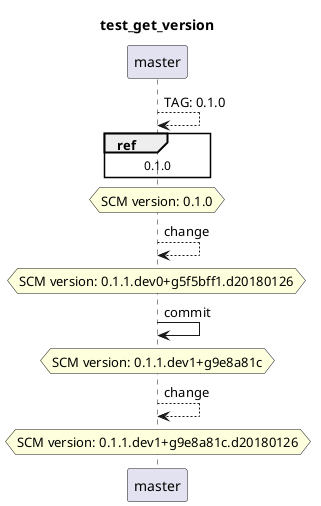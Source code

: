 @startuml
title test_get_version
skinparam ParticipantPadding 20
skinparam BoxPadding 10
participant master
master --> master: TAG: 0.1.0
ref over master: 0.1.0
hnote over master: SCM version: 0.1.0
master --> master: change
hnote over master: SCM version: 0.1.1.dev0+g5f5bff1.d20180126
master -> master: commit
hnote over master: SCM version: 0.1.1.dev1+g9e8a81c
master --> master: change
hnote over master: SCM version: 0.1.1.dev1+g9e8a81c.d20180126
@enduml